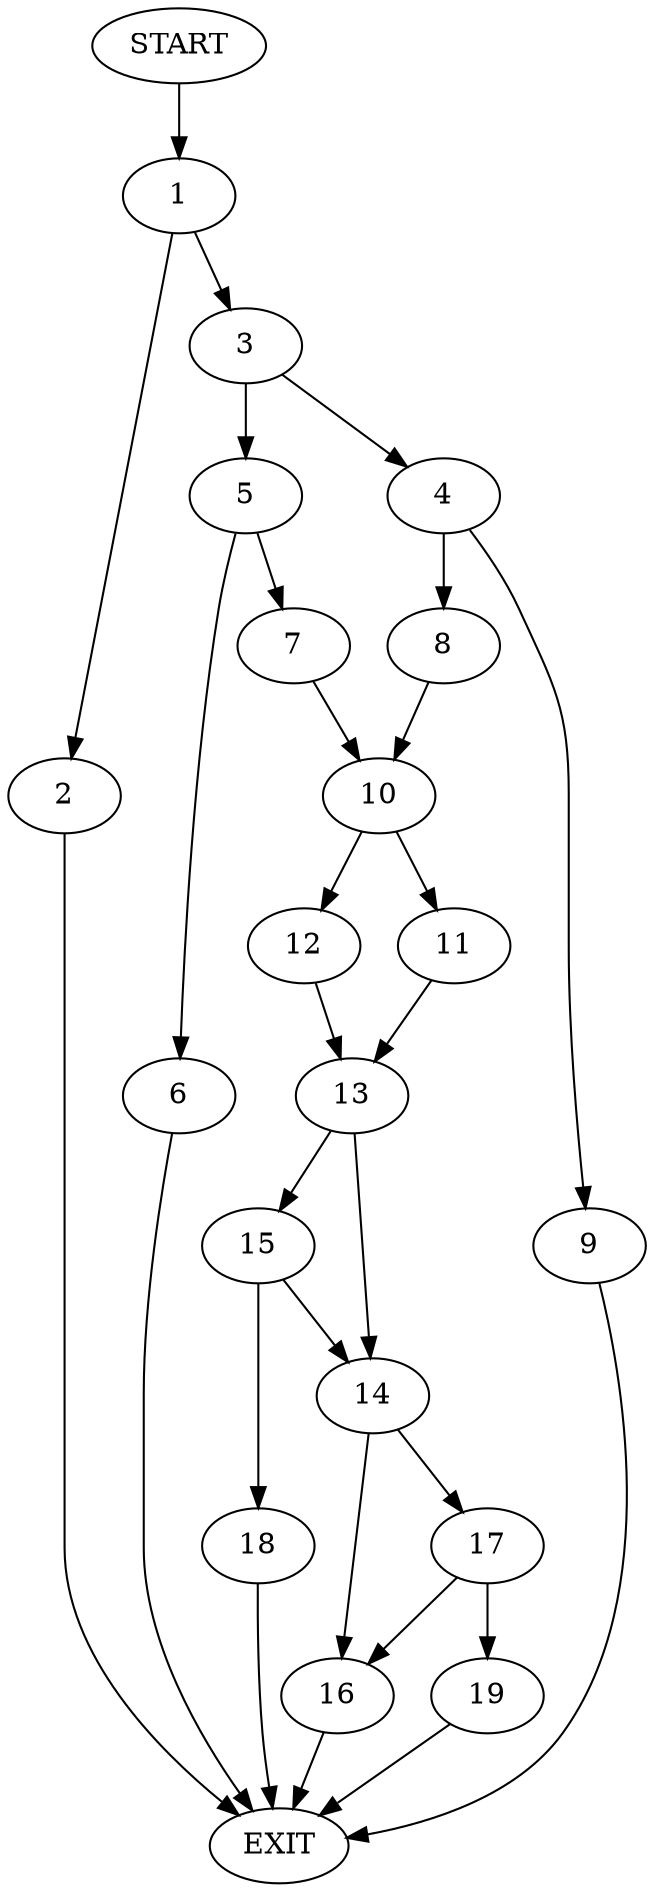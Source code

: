 digraph {
0 [label="START"]
20 [label="EXIT"]
0 -> 1
1 -> 2
1 -> 3
2 -> 20
3 -> 4
3 -> 5
5 -> 6
5 -> 7
4 -> 8
4 -> 9
7 -> 10
6 -> 20
10 -> 11
10 -> 12
9 -> 20
8 -> 10
11 -> 13
12 -> 13
13 -> 14
13 -> 15
14 -> 16
14 -> 17
15 -> 14
15 -> 18
18 -> 20
16 -> 20
17 -> 16
17 -> 19
19 -> 20
}
